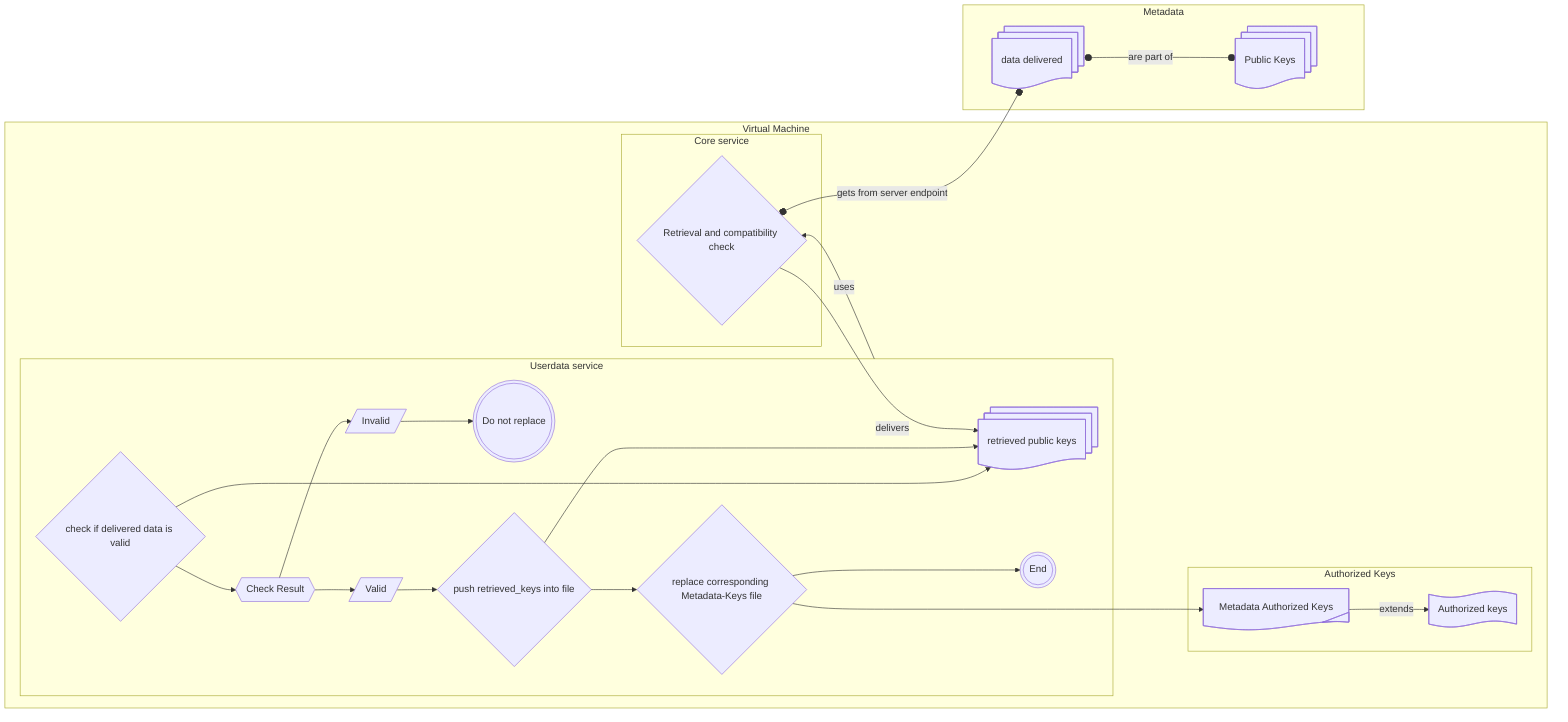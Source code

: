 flowchart LR

subgraph Virtual Machine

    authkeys_gen@{ shape: flag, label: "Authorized keys" }
    authkeyf_spec@{ shape: tag-doc, label: "Metadata Authorized Keys" }
    authkeyf_spec -- extends --> authkeys_gen
    subgraph authkeys [Authorized Keys]
        authkeys_gen
        authkeyf_spec
    end

    subgraph core_service[Core service]
        retrieval_check{"Retrieval and compatibility check"}        
    end

    subgraph userdata_service[Userdata service]
    direction TB
        retrieved_keys@{ shape: docs, label: "retrieved public keys" }
        A{check if delivered data is valid}
        A o--> retrieved_keys
        A --> B@{ shape: hex, label: "Check Result" }
        B --> X@{ shape: lean-r, label: "Invalid" }
        X --> XY@{ shape: dbl-circ, label: "Do not replace" }
        B --> Y@{ shape: lean-r, label: "Valid" }
        Y --> D
 
        D{push retrieved_keys into file}
        D o--> retrieved_keys
        
        D --> E
        E o--> authkeyf_spec
        E{replace corresponding Metadata-Keys file}
        E --> N@{ shape: dbl-circ, label: "End" }
        
    end
    userdata_service -- uses --> retrieval_check
    retrieval_check -- delivers --> retrieved_keys

end

subgraph Metadata
    data o-- are part of --o keys
    keys@{ shape: docs, label: "Public Keys" }
    data@{ shape: docs, label: "data delivered" }
    
    
end

retrieval_check o-- gets from server endpoint --o data